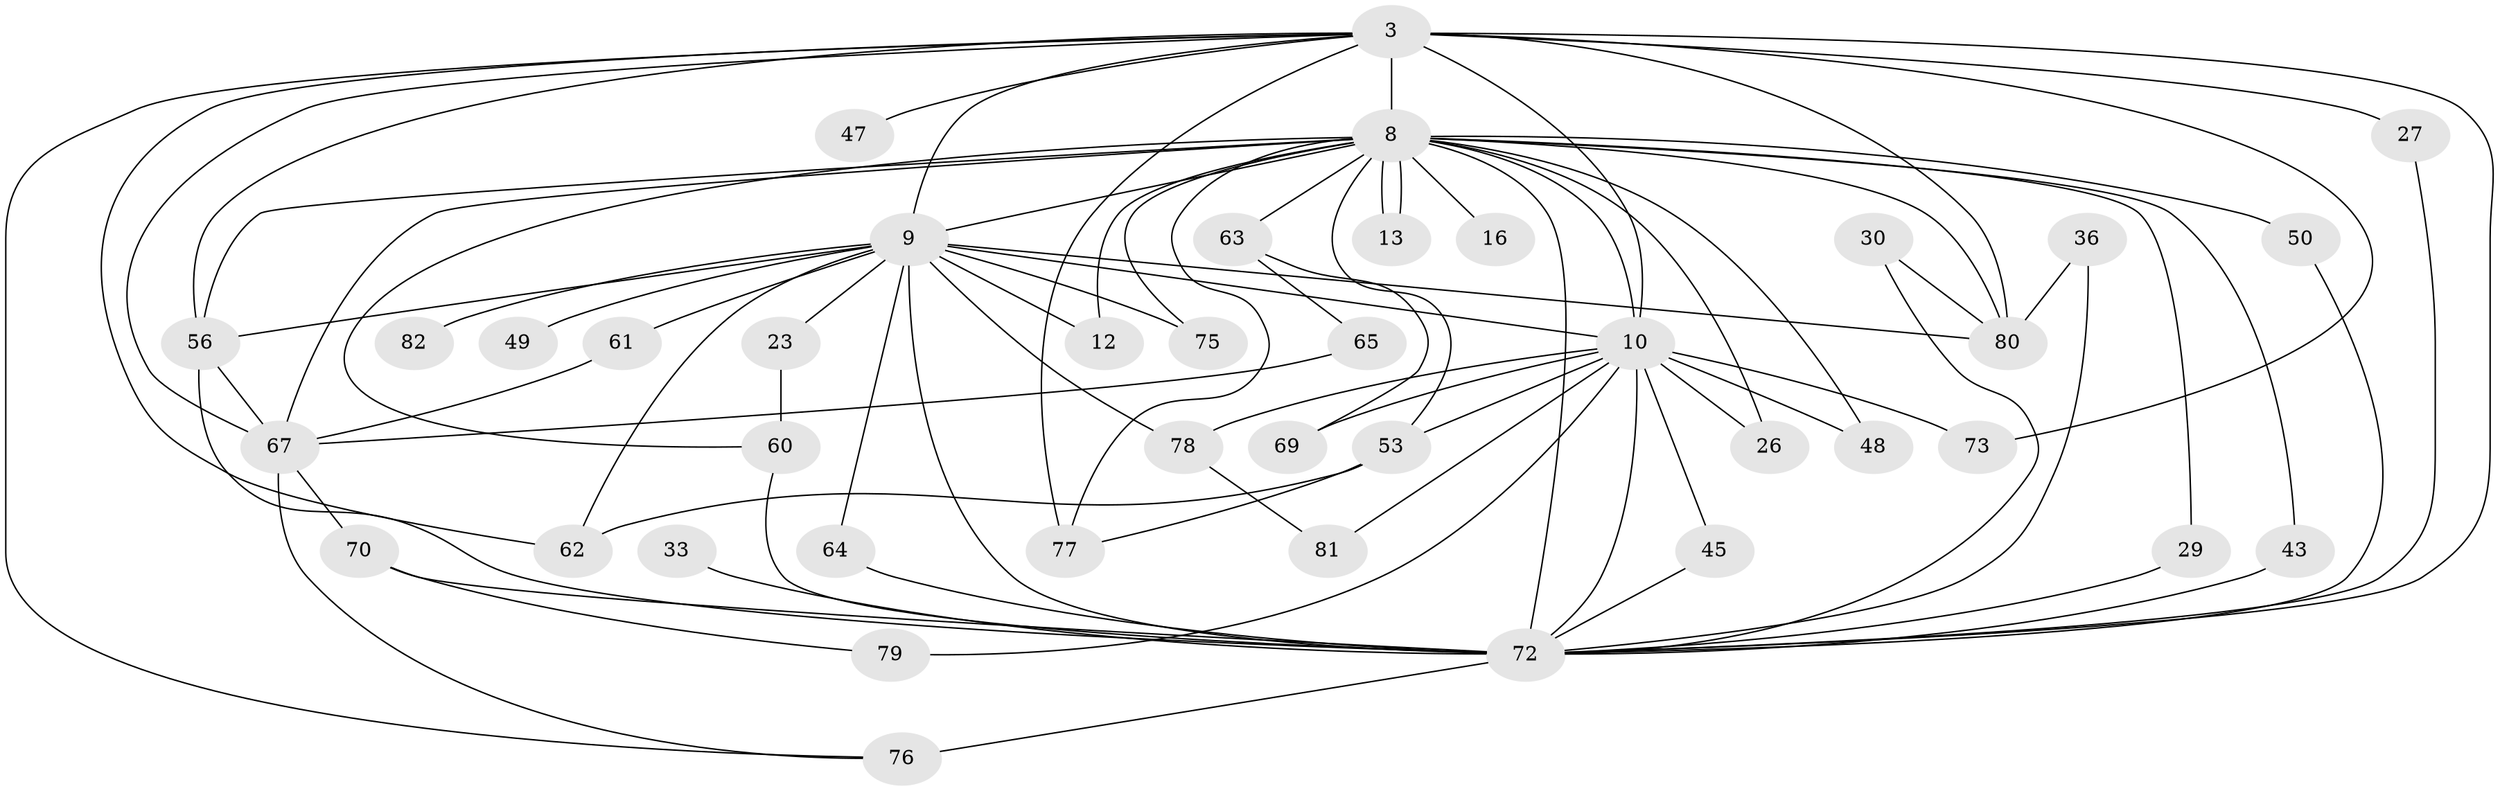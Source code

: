 // original degree distribution, {20: 0.024390243902439025, 18: 0.024390243902439025, 16: 0.024390243902439025, 22: 0.012195121951219513, 12: 0.012195121951219513, 26: 0.012195121951219513, 15: 0.012195121951219513, 4: 0.10975609756097561, 2: 0.524390243902439, 5: 0.036585365853658534, 3: 0.18292682926829268, 7: 0.012195121951219513, 6: 0.012195121951219513}
// Generated by graph-tools (version 1.1) at 2025/44/03/09/25 04:44:59]
// undirected, 41 vertices, 83 edges
graph export_dot {
graph [start="1"]
  node [color=gray90,style=filled];
  3 [super="+2"];
  8 [super="+6"];
  9 [super="+1"];
  10 [super="+7"];
  12;
  13;
  16;
  23;
  26;
  27;
  29;
  30;
  33 [super="+24"];
  36;
  43;
  45;
  47;
  48;
  49;
  50;
  53 [super="+42"];
  56 [super="+52"];
  60 [super="+20+46"];
  61;
  62 [super="+39+58"];
  63 [super="+14"];
  64;
  65;
  67 [super="+57+55"];
  69;
  70 [super="+37"];
  72 [super="+11+66+5"];
  73 [super="+59"];
  75 [super="+74"];
  76 [super="+68+71"];
  77 [super="+51+34"];
  78 [super="+22+25"];
  79;
  80 [super="+18+28+41"];
  81;
  82;
  3 -- 8 [weight=4];
  3 -- 9 [weight=4];
  3 -- 10 [weight=4];
  3 -- 47 [weight=2];
  3 -- 73 [weight=2];
  3 -- 27;
  3 -- 62;
  3 -- 80 [weight=3];
  3 -- 67;
  3 -- 77 [weight=3];
  3 -- 72 [weight=6];
  3 -- 76;
  3 -- 56;
  8 -- 9 [weight=4];
  8 -- 10 [weight=4];
  8 -- 13;
  8 -- 13;
  8 -- 16 [weight=2];
  8 -- 26;
  8 -- 29;
  8 -- 43;
  8 -- 50;
  8 -- 60 [weight=4];
  8 -- 75 [weight=2];
  8 -- 80 [weight=3];
  8 -- 67 [weight=4];
  8 -- 12;
  8 -- 48;
  8 -- 56;
  8 -- 63 [weight=3];
  8 -- 53;
  8 -- 77;
  8 -- 72 [weight=5];
  9 -- 10 [weight=4];
  9 -- 12;
  9 -- 49 [weight=2];
  9 -- 78 [weight=3];
  9 -- 82 [weight=2];
  9 -- 64;
  9 -- 23;
  9 -- 61;
  9 -- 62 [weight=3];
  9 -- 75;
  9 -- 80;
  9 -- 72 [weight=5];
  9 -- 56;
  10 -- 45;
  10 -- 48;
  10 -- 69;
  10 -- 81;
  10 -- 79;
  10 -- 26;
  10 -- 73;
  10 -- 78;
  10 -- 53;
  10 -- 72 [weight=4];
  23 -- 60;
  27 -- 72;
  29 -- 72;
  30 -- 80;
  30 -- 72;
  33 -- 72 [weight=2];
  36 -- 80;
  36 -- 72;
  43 -- 72;
  45 -- 72;
  50 -- 72;
  53 -- 77 [weight=2];
  53 -- 62;
  56 -- 67;
  56 -- 72;
  60 -- 72;
  61 -- 67;
  63 -- 65;
  63 -- 69;
  64 -- 72;
  65 -- 67;
  67 -- 70;
  67 -- 76;
  70 -- 79;
  70 -- 72 [weight=2];
  72 -- 76 [weight=2];
  78 -- 81;
}
